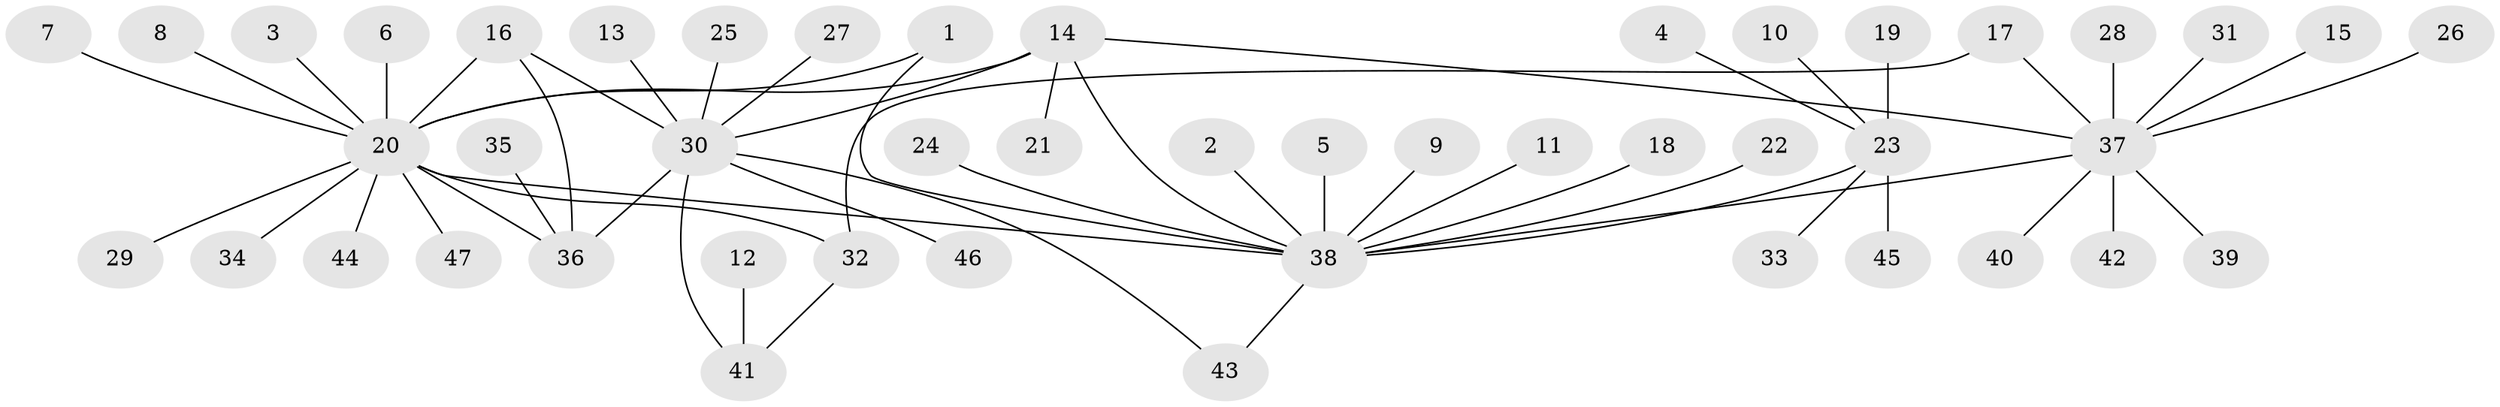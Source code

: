 // original degree distribution, {11: 0.010752688172043012, 8: 0.021505376344086023, 3: 0.07526881720430108, 15: 0.021505376344086023, 6: 0.010752688172043012, 12: 0.010752688172043012, 1: 0.6451612903225806, 2: 0.16129032258064516, 4: 0.021505376344086023, 5: 0.021505376344086023}
// Generated by graph-tools (version 1.1) at 2025/49/03/09/25 03:49:50]
// undirected, 47 vertices, 55 edges
graph export_dot {
graph [start="1"]
  node [color=gray90,style=filled];
  1;
  2;
  3;
  4;
  5;
  6;
  7;
  8;
  9;
  10;
  11;
  12;
  13;
  14;
  15;
  16;
  17;
  18;
  19;
  20;
  21;
  22;
  23;
  24;
  25;
  26;
  27;
  28;
  29;
  30;
  31;
  32;
  33;
  34;
  35;
  36;
  37;
  38;
  39;
  40;
  41;
  42;
  43;
  44;
  45;
  46;
  47;
  1 -- 20 [weight=1.0];
  1 -- 38 [weight=1.0];
  2 -- 38 [weight=1.0];
  3 -- 20 [weight=1.0];
  4 -- 23 [weight=1.0];
  5 -- 38 [weight=1.0];
  6 -- 20 [weight=1.0];
  7 -- 20 [weight=1.0];
  8 -- 20 [weight=1.0];
  9 -- 38 [weight=1.0];
  10 -- 23 [weight=1.0];
  11 -- 38 [weight=1.0];
  12 -- 41 [weight=1.0];
  13 -- 30 [weight=1.0];
  14 -- 20 [weight=1.0];
  14 -- 21 [weight=1.0];
  14 -- 30 [weight=1.0];
  14 -- 37 [weight=1.0];
  14 -- 38 [weight=1.0];
  15 -- 37 [weight=1.0];
  16 -- 20 [weight=1.0];
  16 -- 30 [weight=1.0];
  16 -- 36 [weight=1.0];
  17 -- 32 [weight=1.0];
  17 -- 37 [weight=1.0];
  18 -- 38 [weight=1.0];
  19 -- 23 [weight=1.0];
  20 -- 29 [weight=1.0];
  20 -- 32 [weight=1.0];
  20 -- 34 [weight=1.0];
  20 -- 36 [weight=1.0];
  20 -- 38 [weight=1.0];
  20 -- 44 [weight=1.0];
  20 -- 47 [weight=1.0];
  22 -- 38 [weight=1.0];
  23 -- 33 [weight=1.0];
  23 -- 38 [weight=1.0];
  23 -- 45 [weight=1.0];
  24 -- 38 [weight=1.0];
  25 -- 30 [weight=1.0];
  26 -- 37 [weight=1.0];
  27 -- 30 [weight=1.0];
  28 -- 37 [weight=1.0];
  30 -- 36 [weight=1.0];
  30 -- 41 [weight=1.0];
  30 -- 43 [weight=1.0];
  30 -- 46 [weight=1.0];
  31 -- 37 [weight=1.0];
  32 -- 41 [weight=1.0];
  35 -- 36 [weight=1.0];
  37 -- 38 [weight=1.0];
  37 -- 39 [weight=1.0];
  37 -- 40 [weight=1.0];
  37 -- 42 [weight=1.0];
  38 -- 43 [weight=1.0];
}
